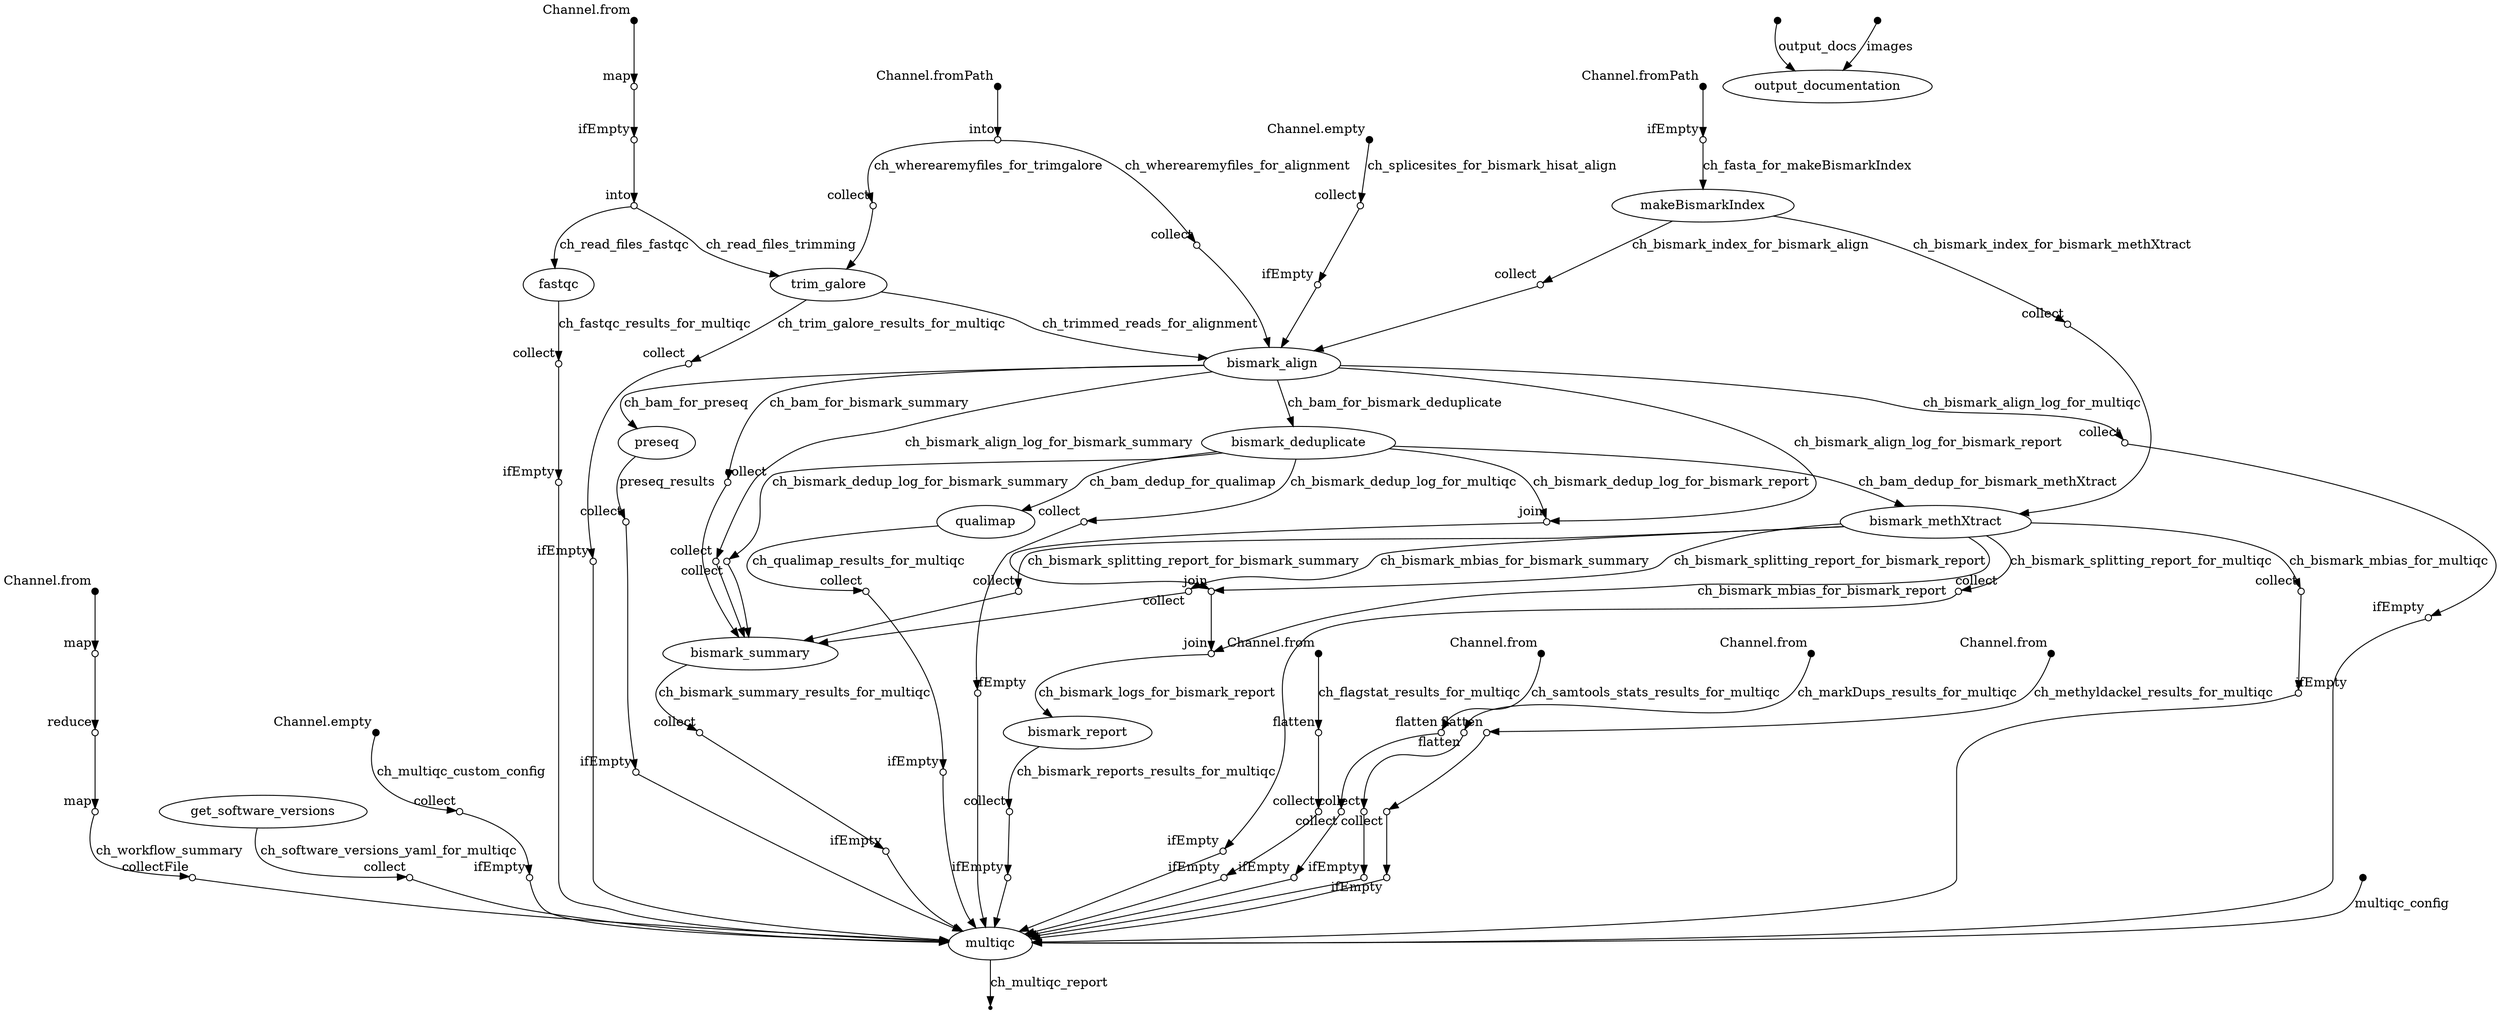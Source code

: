 digraph "methylseq" {
p0 [shape=point,label="",fixedsize=true,width=0.1,xlabel="Channel.fromPath"];
p1 [shape=circle,label="",fixedsize=true,width=0.1,xlabel="into"];
p0 -> p1;

p1 [shape=circle,label="",fixedsize=true,width=0.1,xlabel="into"];
p17 [shape=circle,label="",fixedsize=true,width=0.1,xlabel="collect"];
p1 -> p17 [label="ch_wherearemyfiles_for_trimgalore"];

p1 [shape=circle,label="",fixedsize=true,width=0.1,xlabel="into"];
p20 [shape=circle,label="",fixedsize=true,width=0.1,xlabel="collect"];
p1 -> p20 [label="ch_wherearemyfiles_for_alignment"];

p2 [shape=point,label="",fixedsize=true,width=0.1,xlabel="Channel.empty"];
p21 [shape=circle,label="",fixedsize=true,width=0.1,xlabel="collect"];
p2 -> p21 [label="ch_splicesites_for_bismark_hisat_align"];

p3 [shape=point,label="",fixedsize=true,width=0.1,xlabel="Channel.fromPath"];
p4 [shape=circle,label="",fixedsize=true,width=0.1,xlabel="ifEmpty"];
p3 -> p4;

p4 [shape=circle,label="",fixedsize=true,width=0.1,xlabel="ifEmpty"];
p15 [label="makeBismarkIndex"];
p4 -> p15 [label="ch_fasta_for_makeBismarkIndex"];

p5 [shape=point,label="",fixedsize=true,width=0.1,xlabel="Channel.empty"];
p43 [shape=circle,label="",fixedsize=true,width=0.1,xlabel="collect"];
p5 -> p43 [label="ch_multiqc_custom_config"];

p6 [shape=point,label="",fixedsize=true,width=0.1,xlabel="Channel.from"];
p7 [shape=circle,label="",fixedsize=true,width=0.1,xlabel="map"];
p6 -> p7;

p7 [shape=circle,label="",fixedsize=true,width=0.1,xlabel="map"];
p8 [shape=circle,label="",fixedsize=true,width=0.1,xlabel="ifEmpty"];
p7 -> p8;

p8 [shape=circle,label="",fixedsize=true,width=0.1,xlabel="ifEmpty"];
p9 [shape=circle,label="",fixedsize=true,width=0.1,xlabel="into"];
p8 -> p9;

p9 [shape=circle,label="",fixedsize=true,width=0.1,xlabel="into"];
p18 [label="trim_galore"];
p9 -> p18 [label="ch_read_files_trimming"];

p9 [shape=circle,label="",fixedsize=true,width=0.1,xlabel="into"];
p16 [label="fastqc"];
p9 -> p16 [label="ch_read_files_fastqc"];

p10 [shape=point,label="",fixedsize=true,width=0.1,xlabel="Channel.from"];
p11 [shape=circle,label="",fixedsize=true,width=0.1,xlabel="map"];
p10 -> p11;

p11 [shape=circle,label="",fixedsize=true,width=0.1,xlabel="map"];
p12 [shape=circle,label="",fixedsize=true,width=0.1,xlabel="reduce"];
p11 -> p12;

p12 [shape=circle,label="",fixedsize=true,width=0.1,xlabel="reduce"];
p13 [shape=circle,label="",fixedsize=true,width=0.1,xlabel="map"];
p12 -> p13;

p13 [shape=circle,label="",fixedsize=true,width=0.1,xlabel="map"];
p78 [shape=circle,label="",fixedsize=true,width=0.1,xlabel="collectFile"];
p13 -> p78 [label="ch_workflow_summary"];

p14 [label="get_software_versions"];
p77 [shape=circle,label="",fixedsize=true,width=0.1,xlabel="collect"];
p14 -> p77 [label="ch_software_versions_yaml_for_multiqc"];

p15 [label="makeBismarkIndex"];
p19 [shape=circle,label="",fixedsize=true,width=0.1,xlabel="collect"];
p15 -> p19 [label="ch_bismark_index_for_bismark_align"];

p15 [label="makeBismarkIndex"];
p25 [shape=circle,label="",fixedsize=true,width=0.1,xlabel="collect"];
p15 -> p25 [label="ch_bismark_index_for_bismark_methXtract"];

p16 [label="fastqc"];
p45 [shape=circle,label="",fixedsize=true,width=0.1,xlabel="collect"];
p16 -> p45 [label="ch_fastqc_results_for_multiqc"];

p17 [shape=circle,label="",fixedsize=true,width=0.1,xlabel="collect"];
p18 [label="trim_galore"];
p17 -> p18;

p18 [label="trim_galore"];
p23 [label="bismark_align"];
p18 -> p23 [label="ch_trimmed_reads_for_alignment"];

p18 [label="trim_galore"];
p47 [shape=circle,label="",fixedsize=true,width=0.1,xlabel="collect"];
p18 -> p47 [label="ch_trim_galore_results_for_multiqc"];

p19 [shape=circle,label="",fixedsize=true,width=0.1,xlabel="collect"];
p23 [label="bismark_align"];
p19 -> p23;

p20 [shape=circle,label="",fixedsize=true,width=0.1,xlabel="collect"];
p23 [label="bismark_align"];
p20 -> p23;

p21 [shape=circle,label="",fixedsize=true,width=0.1,xlabel="collect"];
p22 [shape=circle,label="",fixedsize=true,width=0.1,xlabel="ifEmpty"];
p21 -> p22;

p22 [shape=circle,label="",fixedsize=true,width=0.1,xlabel="ifEmpty"];
p23 [label="bismark_align"];
p22 -> p23;

p23 [label="bismark_align"];
p24 [label="bismark_deduplicate"];
p23 -> p24 [label="ch_bam_for_bismark_deduplicate"];

p23 [label="bismark_align"];
p31 [shape=circle,label="",fixedsize=true,width=0.1,xlabel="collect"];
p23 -> p31 [label="ch_bam_for_bismark_summary"];

p23 [label="bismark_align"];
p42 [label="preseq"];
p23 -> p42 [label="ch_bam_for_preseq"];

p23 [label="bismark_align"];
p27 [shape=circle,label="",fixedsize=true,width=0.1,xlabel="join"];
p23 -> p27 [label="ch_bismark_align_log_for_bismark_report"];

p23 [label="bismark_align"];
p32 [shape=circle,label="",fixedsize=true,width=0.1,xlabel="collect"];
p23 -> p32 [label="ch_bismark_align_log_for_bismark_summary"];

p23 [label="bismark_align"];
p49 [shape=circle,label="",fixedsize=true,width=0.1,xlabel="collect"];
p23 -> p49 [label="ch_bismark_align_log_for_multiqc"];

p24 [label="bismark_deduplicate"];
p26 [label="bismark_methXtract"];
p24 -> p26 [label="ch_bam_dedup_for_bismark_methXtract"];

p24 [label="bismark_deduplicate"];
p41 [label="qualimap"];
p24 -> p41 [label="ch_bam_dedup_for_qualimap"];

p24 [label="bismark_deduplicate"];
p27 [shape=circle,label="",fixedsize=true,width=0.1,xlabel="join"];
p24 -> p27 [label="ch_bismark_dedup_log_for_bismark_report"];

p24 [label="bismark_deduplicate"];
p33 [shape=circle,label="",fixedsize=true,width=0.1,xlabel="collect"];
p24 -> p33 [label="ch_bismark_dedup_log_for_bismark_summary"];

p24 [label="bismark_deduplicate"];
p51 [shape=circle,label="",fixedsize=true,width=0.1,xlabel="collect"];
p24 -> p51 [label="ch_bismark_dedup_log_for_multiqc"];

p25 [shape=circle,label="",fixedsize=true,width=0.1,xlabel="collect"];
p26 [label="bismark_methXtract"];
p25 -> p26;

p26 [label="bismark_methXtract"];
p28 [shape=circle,label="",fixedsize=true,width=0.1,xlabel="join"];
p26 -> p28 [label="ch_bismark_splitting_report_for_bismark_report"];

p26 [label="bismark_methXtract"];
p34 [shape=circle,label="",fixedsize=true,width=0.1,xlabel="collect"];
p26 -> p34 [label="ch_bismark_splitting_report_for_bismark_summary"];

p26 [label="bismark_methXtract"];
p53 [shape=circle,label="",fixedsize=true,width=0.1,xlabel="collect"];
p26 -> p53 [label="ch_bismark_splitting_report_for_multiqc"];

p26 [label="bismark_methXtract"];
p29 [shape=circle,label="",fixedsize=true,width=0.1,xlabel="join"];
p26 -> p29 [label="ch_bismark_mbias_for_bismark_report"];

p26 [label="bismark_methXtract"];
p35 [shape=circle,label="",fixedsize=true,width=0.1,xlabel="collect"];
p26 -> p35 [label="ch_bismark_mbias_for_bismark_summary"];

p26 [label="bismark_methXtract"];
p55 [shape=circle,label="",fixedsize=true,width=0.1,xlabel="collect"];
p26 -> p55 [label="ch_bismark_mbias_for_multiqc"];

p27 [shape=circle,label="",fixedsize=true,width=0.1,xlabel="join"];
p28 [shape=circle,label="",fixedsize=true,width=0.1,xlabel="join"];
p27 -> p28;

p28 [shape=circle,label="",fixedsize=true,width=0.1,xlabel="join"];
p29 [shape=circle,label="",fixedsize=true,width=0.1,xlabel="join"];
p28 -> p29;

p29 [shape=circle,label="",fixedsize=true,width=0.1,xlabel="join"];
p30 [label="bismark_report"];
p29 -> p30 [label="ch_bismark_logs_for_bismark_report"];

p30 [label="bismark_report"];
p57 [shape=circle,label="",fixedsize=true,width=0.1,xlabel="collect"];
p30 -> p57 [label="ch_bismark_reports_results_for_multiqc"];

p31 [shape=circle,label="",fixedsize=true,width=0.1,xlabel="collect"];
p36 [label="bismark_summary"];
p31 -> p36;

p32 [shape=circle,label="",fixedsize=true,width=0.1,xlabel="collect"];
p36 [label="bismark_summary"];
p32 -> p36;

p33 [shape=circle,label="",fixedsize=true,width=0.1,xlabel="collect"];
p36 [label="bismark_summary"];
p33 -> p36;

p34 [shape=circle,label="",fixedsize=true,width=0.1,xlabel="collect"];
p36 [label="bismark_summary"];
p34 -> p36;

p35 [shape=circle,label="",fixedsize=true,width=0.1,xlabel="collect"];
p36 [label="bismark_summary"];
p35 -> p36;

p36 [label="bismark_summary"];
p59 [shape=circle,label="",fixedsize=true,width=0.1,xlabel="collect"];
p36 -> p59 [label="ch_bismark_summary_results_for_multiqc"];

p37 [shape=point,label="",fixedsize=true,width=0.1,xlabel="Channel.from"];
p61 [shape=circle,label="",fixedsize=true,width=0.1,xlabel="flatten"];
p37 -> p61 [label="ch_flagstat_results_for_multiqc"];

p38 [shape=point,label="",fixedsize=true,width=0.1,xlabel="Channel.from"];
p64 [shape=circle,label="",fixedsize=true,width=0.1,xlabel="flatten"];
p38 -> p64 [label="ch_samtools_stats_results_for_multiqc"];

p39 [shape=point,label="",fixedsize=true,width=0.1,xlabel="Channel.from"];
p67 [shape=circle,label="",fixedsize=true,width=0.1,xlabel="flatten"];
p39 -> p67 [label="ch_markDups_results_for_multiqc"];

p40 [shape=point,label="",fixedsize=true,width=0.1,xlabel="Channel.from"];
p70 [shape=circle,label="",fixedsize=true,width=0.1,xlabel="flatten"];
p40 -> p70 [label="ch_methyldackel_results_for_multiqc"];

p41 [label="qualimap"];
p73 [shape=circle,label="",fixedsize=true,width=0.1,xlabel="collect"];
p41 -> p73 [label="ch_qualimap_results_for_multiqc"];

p42 [label="preseq"];
p75 [shape=circle,label="",fixedsize=true,width=0.1,xlabel="collect"];
p42 -> p75 [label="preseq_results"];

p43 [shape=circle,label="",fixedsize=true,width=0.1,xlabel="collect"];
p44 [shape=circle,label="",fixedsize=true,width=0.1,xlabel="ifEmpty"];
p43 -> p44;

p44 [shape=circle,label="",fixedsize=true,width=0.1,xlabel="ifEmpty"];
p80 [label="multiqc"];
p44 -> p80;

p45 [shape=circle,label="",fixedsize=true,width=0.1,xlabel="collect"];
p46 [shape=circle,label="",fixedsize=true,width=0.1,xlabel="ifEmpty"];
p45 -> p46;

p46 [shape=circle,label="",fixedsize=true,width=0.1,xlabel="ifEmpty"];
p80 [label="multiqc"];
p46 -> p80;

p47 [shape=circle,label="",fixedsize=true,width=0.1,xlabel="collect"];
p48 [shape=circle,label="",fixedsize=true,width=0.1,xlabel="ifEmpty"];
p47 -> p48;

p48 [shape=circle,label="",fixedsize=true,width=0.1,xlabel="ifEmpty"];
p80 [label="multiqc"];
p48 -> p80;

p49 [shape=circle,label="",fixedsize=true,width=0.1,xlabel="collect"];
p50 [shape=circle,label="",fixedsize=true,width=0.1,xlabel="ifEmpty"];
p49 -> p50;

p50 [shape=circle,label="",fixedsize=true,width=0.1,xlabel="ifEmpty"];
p80 [label="multiqc"];
p50 -> p80;

p51 [shape=circle,label="",fixedsize=true,width=0.1,xlabel="collect"];
p52 [shape=circle,label="",fixedsize=true,width=0.1,xlabel="ifEmpty"];
p51 -> p52;

p52 [shape=circle,label="",fixedsize=true,width=0.1,xlabel="ifEmpty"];
p80 [label="multiqc"];
p52 -> p80;

p53 [shape=circle,label="",fixedsize=true,width=0.1,xlabel="collect"];
p54 [shape=circle,label="",fixedsize=true,width=0.1,xlabel="ifEmpty"];
p53 -> p54;

p54 [shape=circle,label="",fixedsize=true,width=0.1,xlabel="ifEmpty"];
p80 [label="multiqc"];
p54 -> p80;

p55 [shape=circle,label="",fixedsize=true,width=0.1,xlabel="collect"];
p56 [shape=circle,label="",fixedsize=true,width=0.1,xlabel="ifEmpty"];
p55 -> p56;

p56 [shape=circle,label="",fixedsize=true,width=0.1,xlabel="ifEmpty"];
p80 [label="multiqc"];
p56 -> p80;

p57 [shape=circle,label="",fixedsize=true,width=0.1,xlabel="collect"];
p58 [shape=circle,label="",fixedsize=true,width=0.1,xlabel="ifEmpty"];
p57 -> p58;

p58 [shape=circle,label="",fixedsize=true,width=0.1,xlabel="ifEmpty"];
p80 [label="multiqc"];
p58 -> p80;

p59 [shape=circle,label="",fixedsize=true,width=0.1,xlabel="collect"];
p60 [shape=circle,label="",fixedsize=true,width=0.1,xlabel="ifEmpty"];
p59 -> p60;

p60 [shape=circle,label="",fixedsize=true,width=0.1,xlabel="ifEmpty"];
p80 [label="multiqc"];
p60 -> p80;

p61 [shape=circle,label="",fixedsize=true,width=0.1,xlabel="flatten"];
p62 [shape=circle,label="",fixedsize=true,width=0.1,xlabel="collect"];
p61 -> p62;

p62 [shape=circle,label="",fixedsize=true,width=0.1,xlabel="collect"];
p63 [shape=circle,label="",fixedsize=true,width=0.1,xlabel="ifEmpty"];
p62 -> p63;

p63 [shape=circle,label="",fixedsize=true,width=0.1,xlabel="ifEmpty"];
p80 [label="multiqc"];
p63 -> p80;

p64 [shape=circle,label="",fixedsize=true,width=0.1,xlabel="flatten"];
p65 [shape=circle,label="",fixedsize=true,width=0.1,xlabel="collect"];
p64 -> p65;

p65 [shape=circle,label="",fixedsize=true,width=0.1,xlabel="collect"];
p66 [shape=circle,label="",fixedsize=true,width=0.1,xlabel="ifEmpty"];
p65 -> p66;

p66 [shape=circle,label="",fixedsize=true,width=0.1,xlabel="ifEmpty"];
p80 [label="multiqc"];
p66 -> p80;

p67 [shape=circle,label="",fixedsize=true,width=0.1,xlabel="flatten"];
p68 [shape=circle,label="",fixedsize=true,width=0.1,xlabel="collect"];
p67 -> p68;

p68 [shape=circle,label="",fixedsize=true,width=0.1,xlabel="collect"];
p69 [shape=circle,label="",fixedsize=true,width=0.1,xlabel="ifEmpty"];
p68 -> p69;

p69 [shape=circle,label="",fixedsize=true,width=0.1,xlabel="ifEmpty"];
p80 [label="multiqc"];
p69 -> p80;

p70 [shape=circle,label="",fixedsize=true,width=0.1,xlabel="flatten"];
p71 [shape=circle,label="",fixedsize=true,width=0.1,xlabel="collect"];
p70 -> p71;

p71 [shape=circle,label="",fixedsize=true,width=0.1,xlabel="collect"];
p72 [shape=circle,label="",fixedsize=true,width=0.1,xlabel="ifEmpty"];
p71 -> p72;

p72 [shape=circle,label="",fixedsize=true,width=0.1,xlabel="ifEmpty"];
p80 [label="multiqc"];
p72 -> p80;

p73 [shape=circle,label="",fixedsize=true,width=0.1,xlabel="collect"];
p74 [shape=circle,label="",fixedsize=true,width=0.1,xlabel="ifEmpty"];
p73 -> p74;

p74 [shape=circle,label="",fixedsize=true,width=0.1,xlabel="ifEmpty"];
p80 [label="multiqc"];
p74 -> p80;

p75 [shape=circle,label="",fixedsize=true,width=0.1,xlabel="collect"];
p76 [shape=circle,label="",fixedsize=true,width=0.1,xlabel="ifEmpty"];
p75 -> p76;

p76 [shape=circle,label="",fixedsize=true,width=0.1,xlabel="ifEmpty"];
p80 [label="multiqc"];
p76 -> p80;

p77 [shape=circle,label="",fixedsize=true,width=0.1,xlabel="collect"];
p80 [label="multiqc"];
p77 -> p80;

p78 [shape=circle,label="",fixedsize=true,width=0.1,xlabel="collectFile"];
p80 [label="multiqc"];
p78 -> p80;

p79 [shape=point,label="",fixedsize=true,width=0.1];
p80 [label="multiqc"];
p79 -> p80 [label="multiqc_config"];

p80 [label="multiqc"];
p81 [shape=point];
p80 -> p81 [label="ch_multiqc_report"];

p82 [shape=point,label="",fixedsize=true,width=0.1];
p84 [label="output_documentation"];
p82 -> p84 [label="output_docs"];

p83 [shape=point,label="",fixedsize=true,width=0.1];
p84 [label="output_documentation"];
p83 -> p84 [label="images"];

}
